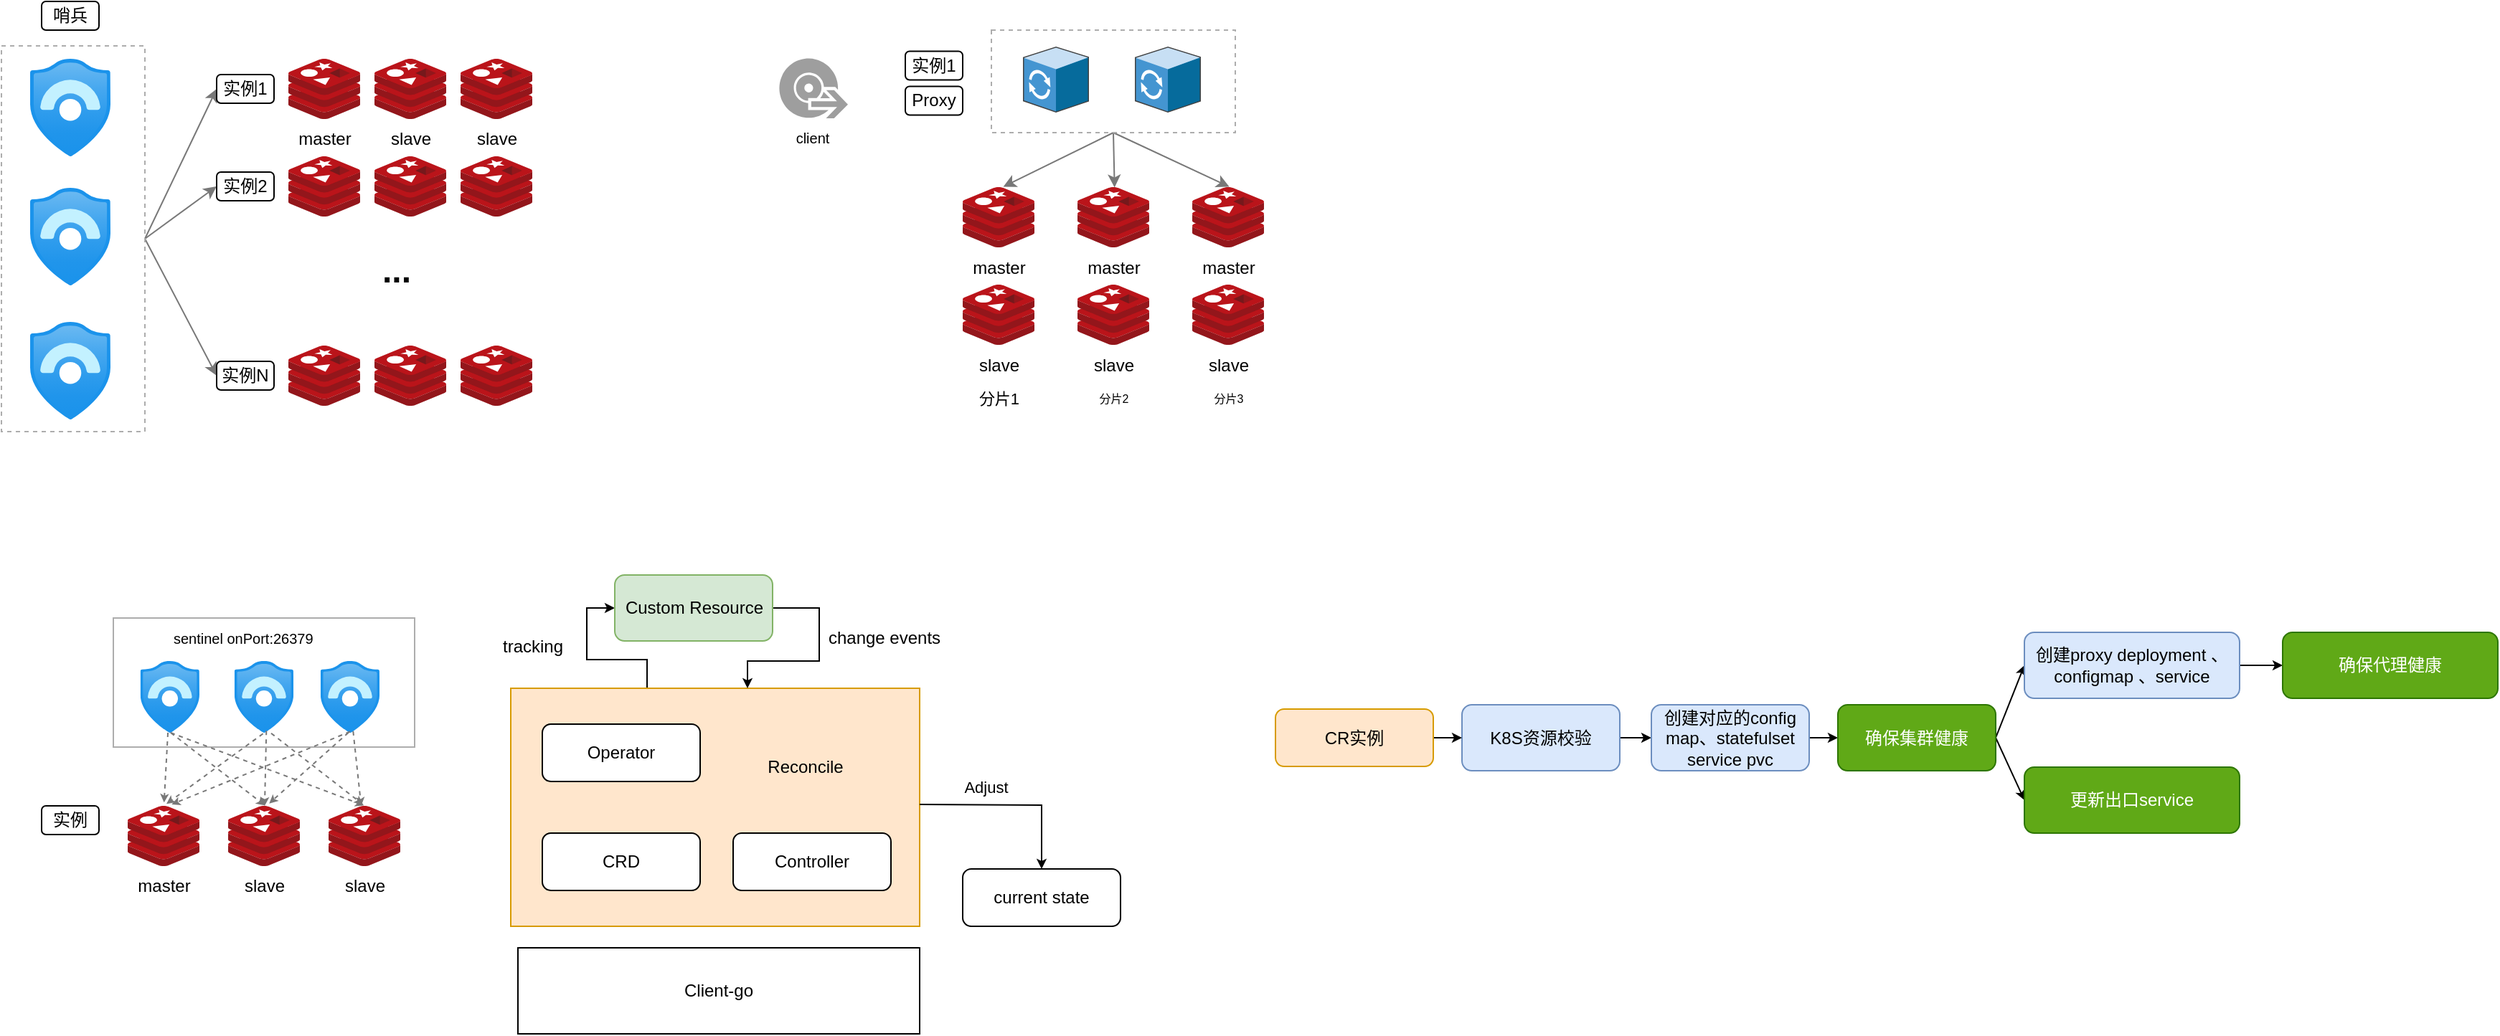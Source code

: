 <mxfile version="15.9.4" type="github">
  <diagram id="UypYDCY0DTO_qoeUGzVr" name="Page-1">
    <mxGraphModel dx="1185" dy="662" grid="1" gridSize="10" guides="1" tooltips="1" connect="1" arrows="1" fold="1" page="1" pageScale="1" pageWidth="2336" pageHeight="1654" math="0" shadow="0">
      <root>
        <mxCell id="0" />
        <mxCell id="1" parent="0" />
        <mxCell id="SwYEhvY1zTtye4a5UMkW-8" style="edgeStyle=orthogonalEdgeStyle;rounded=0;orthogonalLoop=1;jettySize=auto;html=1;exitX=0.405;exitY=0.004;exitDx=0;exitDy=0;entryX=0;entryY=0.5;entryDx=0;entryDy=0;exitPerimeter=0;endSize=4;" edge="1" parent="1" source="SwYEhvY1zTtye4a5UMkW-6" target="SwYEhvY1zTtye4a5UMkW-2">
          <mxGeometry relative="1" as="geometry">
            <Array as="points">
              <mxPoint x="490" y="489" />
              <mxPoint x="448" y="489" />
              <mxPoint x="448" y="453" />
            </Array>
          </mxGeometry>
        </mxCell>
        <mxCell id="SwYEhvY1zTtye4a5UMkW-6" value="" style="rounded=0;whiteSpace=wrap;html=1;fillColor=#ffe6cc;strokeColor=#d79b00;" vertex="1" parent="1">
          <mxGeometry x="395" y="509" width="285" height="166" as="geometry" />
        </mxCell>
        <mxCell id="2Fcq3Pcda0Rbf09F9esO-19" style="rounded=0;orthogonalLoop=1;jettySize=auto;html=1;entryX=0;entryY=0.5;entryDx=0;entryDy=0;exitX=1;exitY=0.5;exitDx=0;exitDy=0;strokeColor=#787878;" parent="1" source="2Fcq3Pcda0Rbf09F9esO-18" target="2Fcq3Pcda0Rbf09F9esO-7" edge="1">
          <mxGeometry relative="1" as="geometry" />
        </mxCell>
        <mxCell id="2Fcq3Pcda0Rbf09F9esO-20" style="edgeStyle=none;rounded=0;orthogonalLoop=1;jettySize=auto;html=1;exitX=1;exitY=0.5;exitDx=0;exitDy=0;entryX=0;entryY=0.5;entryDx=0;entryDy=0;strokeColor=#787878;" parent="1" source="2Fcq3Pcda0Rbf09F9esO-18" target="2Fcq3Pcda0Rbf09F9esO-11" edge="1">
          <mxGeometry relative="1" as="geometry" />
        </mxCell>
        <mxCell id="2Fcq3Pcda0Rbf09F9esO-21" style="edgeStyle=none;rounded=0;orthogonalLoop=1;jettySize=auto;html=1;exitX=1;exitY=0.5;exitDx=0;exitDy=0;entryX=0;entryY=0.5;entryDx=0;entryDy=0;strokeColor=#787878;" parent="1" source="2Fcq3Pcda0Rbf09F9esO-18" target="2Fcq3Pcda0Rbf09F9esO-15" edge="1">
          <mxGeometry relative="1" as="geometry" />
        </mxCell>
        <mxCell id="2Fcq3Pcda0Rbf09F9esO-18" value="" style="rounded=0;whiteSpace=wrap;html=1;dashed=1;strokeColor=#ADADAD;fillColor=none;gradientColor=none;" parent="1" vertex="1">
          <mxGeometry x="40" y="61" width="100" height="269" as="geometry" />
        </mxCell>
        <mxCell id="2Fcq3Pcda0Rbf09F9esO-1" value="master" style="sketch=0;aspect=fixed;html=1;points=[];align=center;image;fontSize=12;image=img/lib/mscae/Cache_Redis_Product.svg;" parent="1" vertex="1">
          <mxGeometry x="240" y="70" width="50" height="42" as="geometry" />
        </mxCell>
        <mxCell id="2Fcq3Pcda0Rbf09F9esO-2" value="" style="aspect=fixed;html=1;points=[];align=center;image;fontSize=12;image=img/lib/azure2/security/Azure_Sentinel.svg;" parent="1" vertex="1">
          <mxGeometry x="60" y="70" width="56.0" height="68" as="geometry" />
        </mxCell>
        <mxCell id="2Fcq3Pcda0Rbf09F9esO-3" value="" style="aspect=fixed;html=1;points=[];align=center;image;fontSize=12;image=img/lib/azure2/security/Azure_Sentinel.svg;" parent="1" vertex="1">
          <mxGeometry x="60" y="160" width="56.0" height="68" as="geometry" />
        </mxCell>
        <mxCell id="2Fcq3Pcda0Rbf09F9esO-4" value="" style="aspect=fixed;html=1;points=[];align=center;image;fontSize=12;image=img/lib/azure2/security/Azure_Sentinel.svg;" parent="1" vertex="1">
          <mxGeometry x="60" y="253.5" width="56.0" height="68" as="geometry" />
        </mxCell>
        <mxCell id="2Fcq3Pcda0Rbf09F9esO-5" value="slave" style="sketch=0;aspect=fixed;html=1;points=[];align=center;image;fontSize=12;image=img/lib/mscae/Cache_Redis_Product.svg;" parent="1" vertex="1">
          <mxGeometry x="360" y="70" width="50" height="42" as="geometry" />
        </mxCell>
        <mxCell id="2Fcq3Pcda0Rbf09F9esO-6" value="slave" style="sketch=0;aspect=fixed;html=1;points=[];align=center;image;fontSize=12;image=img/lib/mscae/Cache_Redis_Product.svg;" parent="1" vertex="1">
          <mxGeometry x="300" y="70" width="50" height="42" as="geometry" />
        </mxCell>
        <mxCell id="2Fcq3Pcda0Rbf09F9esO-7" value="实例1" style="rounded=1;whiteSpace=wrap;html=1;" parent="1" vertex="1">
          <mxGeometry x="190" y="81" width="40" height="20" as="geometry" />
        </mxCell>
        <mxCell id="2Fcq3Pcda0Rbf09F9esO-8" value="" style="sketch=0;aspect=fixed;html=1;points=[];align=center;image;fontSize=12;image=img/lib/mscae/Cache_Redis_Product.svg;" parent="1" vertex="1">
          <mxGeometry x="240" y="138" width="50" height="42" as="geometry" />
        </mxCell>
        <mxCell id="2Fcq3Pcda0Rbf09F9esO-9" value="" style="sketch=0;aspect=fixed;html=1;points=[];align=center;image;fontSize=12;image=img/lib/mscae/Cache_Redis_Product.svg;" parent="1" vertex="1">
          <mxGeometry x="360" y="138" width="50" height="42" as="geometry" />
        </mxCell>
        <mxCell id="2Fcq3Pcda0Rbf09F9esO-10" value="" style="sketch=0;aspect=fixed;html=1;points=[];align=center;image;fontSize=12;image=img/lib/mscae/Cache_Redis_Product.svg;" parent="1" vertex="1">
          <mxGeometry x="300" y="138" width="50" height="42" as="geometry" />
        </mxCell>
        <mxCell id="2Fcq3Pcda0Rbf09F9esO-11" value="实例2" style="rounded=1;whiteSpace=wrap;html=1;" parent="1" vertex="1">
          <mxGeometry x="190" y="149" width="40" height="20" as="geometry" />
        </mxCell>
        <mxCell id="2Fcq3Pcda0Rbf09F9esO-12" value="" style="sketch=0;aspect=fixed;html=1;points=[];align=center;image;fontSize=12;image=img/lib/mscae/Cache_Redis_Product.svg;" parent="1" vertex="1">
          <mxGeometry x="240" y="270" width="50" height="42" as="geometry" />
        </mxCell>
        <mxCell id="2Fcq3Pcda0Rbf09F9esO-13" value="" style="sketch=0;aspect=fixed;html=1;points=[];align=center;image;fontSize=12;image=img/lib/mscae/Cache_Redis_Product.svg;" parent="1" vertex="1">
          <mxGeometry x="360" y="270" width="50" height="42" as="geometry" />
        </mxCell>
        <mxCell id="2Fcq3Pcda0Rbf09F9esO-14" value="" style="sketch=0;aspect=fixed;html=1;points=[];align=center;image;fontSize=12;image=img/lib/mscae/Cache_Redis_Product.svg;" parent="1" vertex="1">
          <mxGeometry x="300" y="270" width="50" height="42" as="geometry" />
        </mxCell>
        <mxCell id="2Fcq3Pcda0Rbf09F9esO-15" value="实例N" style="rounded=1;whiteSpace=wrap;html=1;" parent="1" vertex="1">
          <mxGeometry x="190" y="281" width="40" height="20" as="geometry" />
        </mxCell>
        <mxCell id="2Fcq3Pcda0Rbf09F9esO-16" value="&lt;h1&gt;&lt;b style=&quot;line-height: 2.2&quot;&gt;...&lt;/b&gt;&lt;/h1&gt;" style="text;html=1;resizable=0;autosize=1;align=center;verticalAlign=middle;points=[];fillColor=none;strokeColor=none;rounded=0;" parent="1" vertex="1">
          <mxGeometry x="295" y="173" width="40" height="90" as="geometry" />
        </mxCell>
        <mxCell id="2Fcq3Pcda0Rbf09F9esO-17" value="哨兵" style="rounded=1;whiteSpace=wrap;html=1;" parent="1" vertex="1">
          <mxGeometry x="68" y="30" width="40" height="20" as="geometry" />
        </mxCell>
        <mxCell id="2Fcq3Pcda0Rbf09F9esO-63" style="edgeStyle=none;rounded=0;orthogonalLoop=1;jettySize=auto;html=1;exitX=0.5;exitY=1;exitDx=0;exitDy=0;entryX=0.565;entryY=-0.006;entryDx=0;entryDy=0;entryPerimeter=0;fontSize=8;strokeColor=#787878;" parent="1" source="2Fcq3Pcda0Rbf09F9esO-25" target="2Fcq3Pcda0Rbf09F9esO-26" edge="1">
          <mxGeometry relative="1" as="geometry" />
        </mxCell>
        <mxCell id="2Fcq3Pcda0Rbf09F9esO-64" style="edgeStyle=none;rounded=0;orthogonalLoop=1;jettySize=auto;html=1;exitX=0.5;exitY=1;exitDx=0;exitDy=0;entryX=0.517;entryY=0.006;entryDx=0;entryDy=0;entryPerimeter=0;fontSize=8;strokeColor=#787878;" parent="1" source="2Fcq3Pcda0Rbf09F9esO-25" target="2Fcq3Pcda0Rbf09F9esO-56" edge="1">
          <mxGeometry relative="1" as="geometry" />
        </mxCell>
        <mxCell id="2Fcq3Pcda0Rbf09F9esO-65" style="edgeStyle=none;rounded=0;orthogonalLoop=1;jettySize=auto;html=1;exitX=0.5;exitY=1;exitDx=0;exitDy=0;entryX=0.517;entryY=-0.006;entryDx=0;entryDy=0;entryPerimeter=0;fontSize=8;strokeColor=#787878;" parent="1" source="2Fcq3Pcda0Rbf09F9esO-25" target="2Fcq3Pcda0Rbf09F9esO-59" edge="1">
          <mxGeometry relative="1" as="geometry" />
        </mxCell>
        <mxCell id="2Fcq3Pcda0Rbf09F9esO-25" value="" style="rounded=0;whiteSpace=wrap;html=1;dashed=1;strokeColor=#ADADAD;fillColor=none;gradientColor=none;" parent="1" vertex="1">
          <mxGeometry x="730" y="50" width="170" height="71.5" as="geometry" />
        </mxCell>
        <mxCell id="2Fcq3Pcda0Rbf09F9esO-26" value="master" style="sketch=0;aspect=fixed;html=1;points=[];align=center;image;fontSize=12;image=img/lib/mscae/Cache_Redis_Product.svg;" parent="1" vertex="1">
          <mxGeometry x="710" y="159.5" width="50" height="42" as="geometry" />
        </mxCell>
        <mxCell id="2Fcq3Pcda0Rbf09F9esO-31" value="slave" style="sketch=0;aspect=fixed;html=1;points=[];align=center;image;fontSize=12;image=img/lib/mscae/Cache_Redis_Product.svg;" parent="1" vertex="1">
          <mxGeometry x="710" y="227.5" width="50" height="42" as="geometry" />
        </mxCell>
        <mxCell id="2Fcq3Pcda0Rbf09F9esO-32" value="实例1" style="rounded=1;whiteSpace=wrap;html=1;" parent="1" vertex="1">
          <mxGeometry x="670" y="64.75" width="40" height="20" as="geometry" />
        </mxCell>
        <mxCell id="2Fcq3Pcda0Rbf09F9esO-42" value="Proxy" style="rounded=1;whiteSpace=wrap;html=1;" parent="1" vertex="1">
          <mxGeometry x="670" y="89.25" width="40" height="20" as="geometry" />
        </mxCell>
        <mxCell id="2Fcq3Pcda0Rbf09F9esO-44" value="" style="shadow=0;dashed=0;html=1;labelPosition=center;verticalLabelPosition=bottom;verticalAlign=top;align=center;outlineConnect=0;shape=mxgraph.veeam.3d.proxy;strokeColor=#ADADAD;fillColor=none;gradientColor=none;" parent="1" vertex="1">
          <mxGeometry x="752" y="61.5" width="46" height="46" as="geometry" />
        </mxCell>
        <mxCell id="2Fcq3Pcda0Rbf09F9esO-46" value="" style="shadow=0;dashed=0;html=1;labelPosition=center;verticalLabelPosition=bottom;verticalAlign=top;align=center;outlineConnect=0;shape=mxgraph.veeam.3d.proxy;strokeColor=#ADADAD;fillColor=none;gradientColor=none;" parent="1" vertex="1">
          <mxGeometry x="830" y="61.5" width="46" height="46" as="geometry" />
        </mxCell>
        <mxCell id="2Fcq3Pcda0Rbf09F9esO-55" value="分片1" style="rounded=1;fontSize=11;fillColor=none;strokeColor=none;html=1;" parent="1" vertex="1">
          <mxGeometry x="700" y="291.5" width="70" height="30" as="geometry" />
        </mxCell>
        <mxCell id="2Fcq3Pcda0Rbf09F9esO-56" value="master" style="sketch=0;aspect=fixed;html=1;points=[];align=center;image;fontSize=12;image=img/lib/mscae/Cache_Redis_Product.svg;" parent="1" vertex="1">
          <mxGeometry x="790" y="159.5" width="50" height="42" as="geometry" />
        </mxCell>
        <mxCell id="2Fcq3Pcda0Rbf09F9esO-57" value="slave" style="sketch=0;aspect=fixed;html=1;points=[];align=center;image;fontSize=12;image=img/lib/mscae/Cache_Redis_Product.svg;" parent="1" vertex="1">
          <mxGeometry x="790" y="227.5" width="50" height="42" as="geometry" />
        </mxCell>
        <mxCell id="2Fcq3Pcda0Rbf09F9esO-58" value="分片2" style="rounded=1;fontSize=8;fillColor=none;strokeColor=none;html=1;" parent="1" vertex="1">
          <mxGeometry x="780" y="291.5" width="70" height="30" as="geometry" />
        </mxCell>
        <mxCell id="2Fcq3Pcda0Rbf09F9esO-59" value="master" style="sketch=0;aspect=fixed;html=1;points=[];align=center;image;fontSize=12;image=img/lib/mscae/Cache_Redis_Product.svg;" parent="1" vertex="1">
          <mxGeometry x="870" y="159.5" width="50" height="42" as="geometry" />
        </mxCell>
        <mxCell id="2Fcq3Pcda0Rbf09F9esO-60" value="slave" style="sketch=0;aspect=fixed;html=1;points=[];align=center;image;fontSize=12;image=img/lib/mscae/Cache_Redis_Product.svg;" parent="1" vertex="1">
          <mxGeometry x="870" y="227.5" width="50" height="42" as="geometry" />
        </mxCell>
        <mxCell id="2Fcq3Pcda0Rbf09F9esO-61" value="分片3" style="rounded=1;fontSize=8;fillColor=none;strokeColor=none;html=1;" parent="1" vertex="1">
          <mxGeometry x="860" y="291.5" width="70" height="30" as="geometry" />
        </mxCell>
        <mxCell id="2Fcq3Pcda0Rbf09F9esO-94" value="" style="rounded=0;whiteSpace=wrap;html=1;strokeColor=#ADADAD;fillColor=none;gradientColor=none;" parent="1" vertex="1">
          <mxGeometry x="118" y="460" width="210" height="90" as="geometry" />
        </mxCell>
        <mxCell id="2Fcq3Pcda0Rbf09F9esO-95" value="master" style="sketch=0;aspect=fixed;html=1;points=[];align=center;image;fontSize=12;image=img/lib/mscae/Cache_Redis_Product.svg;" parent="1" vertex="1">
          <mxGeometry x="128" y="591" width="50" height="42" as="geometry" />
        </mxCell>
        <mxCell id="2Fcq3Pcda0Rbf09F9esO-98" value="" style="aspect=fixed;html=1;points=[];align=center;image;fontSize=12;image=img/lib/azure2/security/Azure_Sentinel.svg;" parent="1" vertex="1">
          <mxGeometry x="262.41" y="490" width="41.18" height="50" as="geometry" />
        </mxCell>
        <mxCell id="2Fcq3Pcda0Rbf09F9esO-99" value="slave" style="sketch=0;aspect=fixed;html=1;points=[];align=center;image;fontSize=12;image=img/lib/mscae/Cache_Redis_Product.svg;" parent="1" vertex="1">
          <mxGeometry x="268" y="591" width="50" height="42" as="geometry" />
        </mxCell>
        <mxCell id="2Fcq3Pcda0Rbf09F9esO-100" value="slave" style="sketch=0;aspect=fixed;html=1;points=[];align=center;image;fontSize=12;image=img/lib/mscae/Cache_Redis_Product.svg;" parent="1" vertex="1">
          <mxGeometry x="198" y="591" width="50" height="42" as="geometry" />
        </mxCell>
        <mxCell id="2Fcq3Pcda0Rbf09F9esO-101" value="实例" style="rounded=1;whiteSpace=wrap;html=1;" parent="1" vertex="1">
          <mxGeometry x="68" y="591" width="40" height="20" as="geometry" />
        </mxCell>
        <mxCell id="2Fcq3Pcda0Rbf09F9esO-111" value="sentinel onPort:26379" style="rounded=1;whiteSpace=wrap;strokeColor=none;fillColor=none;align=left;fontSize=10;" parent="1" vertex="1">
          <mxGeometry x="158" y="464" width="130" height="20" as="geometry" />
        </mxCell>
        <mxCell id="2Fcq3Pcda0Rbf09F9esO-117" style="edgeStyle=none;rounded=0;orthogonalLoop=1;jettySize=auto;html=1;entryX=0.507;entryY=-0.056;entryDx=0;entryDy=0;entryPerimeter=0;dashed=1;fontSize=10;strokeColor=#787878;endSize=3;" parent="1" source="2Fcq3Pcda0Rbf09F9esO-112" target="2Fcq3Pcda0Rbf09F9esO-95" edge="1">
          <mxGeometry relative="1" as="geometry" />
        </mxCell>
        <mxCell id="2Fcq3Pcda0Rbf09F9esO-112" value="" style="aspect=fixed;html=1;points=[];align=center;image;fontSize=12;image=img/lib/azure2/security/Azure_Sentinel.svg;" parent="1" vertex="1">
          <mxGeometry x="136.82" y="490" width="41.18" height="50" as="geometry" />
        </mxCell>
        <mxCell id="2Fcq3Pcda0Rbf09F9esO-113" value="" style="aspect=fixed;html=1;points=[];align=center;image;fontSize=12;image=img/lib/azure2/security/Azure_Sentinel.svg;" parent="1" vertex="1">
          <mxGeometry x="202.41" y="490" width="41.18" height="50" as="geometry" />
        </mxCell>
        <mxCell id="2Fcq3Pcda0Rbf09F9esO-118" style="edgeStyle=none;rounded=0;orthogonalLoop=1;jettySize=auto;html=1;entryX=0.513;entryY=-0.008;entryDx=0;entryDy=0;entryPerimeter=0;dashed=1;fontSize=10;strokeColor=#787878;endSize=3;" parent="1" target="2Fcq3Pcda0Rbf09F9esO-100" edge="1">
          <mxGeometry relative="1" as="geometry">
            <mxPoint x="158" y="540" as="sourcePoint" />
            <mxPoint x="173.35" y="587.648" as="targetPoint" />
          </mxGeometry>
        </mxCell>
        <mxCell id="2Fcq3Pcda0Rbf09F9esO-119" style="edgeStyle=none;rounded=0;orthogonalLoop=1;jettySize=auto;html=1;entryX=0.493;entryY=-0.008;entryDx=0;entryDy=0;entryPerimeter=0;dashed=1;fontSize=10;strokeColor=#787878;endSize=3;" parent="1" target="2Fcq3Pcda0Rbf09F9esO-99" edge="1">
          <mxGeometry relative="1" as="geometry">
            <mxPoint x="158" y="540" as="sourcePoint" />
            <mxPoint x="183.35" y="597.648" as="targetPoint" />
          </mxGeometry>
        </mxCell>
        <mxCell id="2Fcq3Pcda0Rbf09F9esO-120" style="edgeStyle=none;rounded=0;orthogonalLoop=1;jettySize=auto;html=1;entryX=0.54;entryY=-0.032;entryDx=0;entryDy=0;entryPerimeter=0;dashed=1;fontSize=10;strokeColor=#787878;endSize=3;exitX=0.484;exitY=1.013;exitDx=0;exitDy=0;exitPerimeter=0;" parent="1" source="2Fcq3Pcda0Rbf09F9esO-113" target="2Fcq3Pcda0Rbf09F9esO-95" edge="1">
          <mxGeometry relative="1" as="geometry">
            <mxPoint x="189.78" y="570" as="sourcePoint" />
            <mxPoint x="193.35" y="607.648" as="targetPoint" />
          </mxGeometry>
        </mxCell>
        <mxCell id="2Fcq3Pcda0Rbf09F9esO-121" style="edgeStyle=none;rounded=0;orthogonalLoop=1;jettySize=auto;html=1;dashed=1;fontSize=10;strokeColor=#787878;endSize=3;exitX=0.54;exitY=0.973;exitDx=0;exitDy=0;exitPerimeter=0;" parent="1" source="2Fcq3Pcda0Rbf09F9esO-113" target="2Fcq3Pcda0Rbf09F9esO-100" edge="1">
          <mxGeometry relative="1" as="geometry">
            <mxPoint x="199.78" y="580" as="sourcePoint" />
            <mxPoint x="203.35" y="617.648" as="targetPoint" />
          </mxGeometry>
        </mxCell>
        <mxCell id="2Fcq3Pcda0Rbf09F9esO-122" style="edgeStyle=none;rounded=0;orthogonalLoop=1;jettySize=auto;html=1;entryX=0.48;entryY=-0.024;entryDx=0;entryDy=0;entryPerimeter=0;dashed=1;fontSize=10;strokeColor=#787878;endSize=3;exitX=0.621;exitY=1.007;exitDx=0;exitDy=0;exitPerimeter=0;" parent="1" source="2Fcq3Pcda0Rbf09F9esO-113" target="2Fcq3Pcda0Rbf09F9esO-99" edge="1">
          <mxGeometry relative="1" as="geometry">
            <mxPoint x="209.78" y="590" as="sourcePoint" />
            <mxPoint x="213.35" y="627.648" as="targetPoint" />
          </mxGeometry>
        </mxCell>
        <mxCell id="2Fcq3Pcda0Rbf09F9esO-123" style="edgeStyle=none;rounded=0;orthogonalLoop=1;jettySize=auto;html=1;entryX=0.613;entryY=-0.024;entryDx=0;entryDy=0;entryPerimeter=0;dashed=1;fontSize=10;strokeColor=#787878;endSize=3;exitX=0.501;exitY=0.985;exitDx=0;exitDy=0;exitPerimeter=0;" parent="1" source="2Fcq3Pcda0Rbf09F9esO-98" target="2Fcq3Pcda0Rbf09F9esO-95" edge="1">
          <mxGeometry relative="1" as="geometry">
            <mxPoint x="219.78" y="600" as="sourcePoint" />
            <mxPoint x="223.35" y="637.648" as="targetPoint" />
          </mxGeometry>
        </mxCell>
        <mxCell id="2Fcq3Pcda0Rbf09F9esO-124" style="edgeStyle=none;rounded=0;orthogonalLoop=1;jettySize=auto;html=1;entryX=0.573;entryY=-0.04;entryDx=0;entryDy=0;entryPerimeter=0;dashed=1;fontSize=10;strokeColor=#787878;endSize=3;exitX=0.473;exitY=0.998;exitDx=0;exitDy=0;exitPerimeter=0;" parent="1" source="2Fcq3Pcda0Rbf09F9esO-98" target="2Fcq3Pcda0Rbf09F9esO-100" edge="1">
          <mxGeometry relative="1" as="geometry">
            <mxPoint x="229.78" y="610" as="sourcePoint" />
            <mxPoint x="233.35" y="647.648" as="targetPoint" />
          </mxGeometry>
        </mxCell>
        <mxCell id="2Fcq3Pcda0Rbf09F9esO-125" style="edgeStyle=none;rounded=0;orthogonalLoop=1;jettySize=auto;html=1;dashed=1;fontSize=10;strokeColor=#787878;endSize=3;exitX=0.552;exitY=0.979;exitDx=0;exitDy=0;exitPerimeter=0;" parent="1" source="2Fcq3Pcda0Rbf09F9esO-98" target="2Fcq3Pcda0Rbf09F9esO-99" edge="1">
          <mxGeometry relative="1" as="geometry">
            <mxPoint x="239.78" y="620" as="sourcePoint" />
            <mxPoint x="243.35" y="657.648" as="targetPoint" />
          </mxGeometry>
        </mxCell>
        <mxCell id="2Fcq3Pcda0Rbf09F9esO-126" value="client" style="sketch=0;pointerEvents=1;shadow=0;dashed=0;html=1;strokeColor=none;labelPosition=center;verticalLabelPosition=bottom;verticalAlign=top;align=center;fillColor=#9E9E9E;shape=mxgraph.mscae.intune.client_software;fontSize=10;" parent="1" vertex="1">
          <mxGeometry x="580" y="68" width="50" height="45" as="geometry" />
        </mxCell>
        <mxCell id="SwYEhvY1zTtye4a5UMkW-9" style="edgeStyle=orthogonalEdgeStyle;rounded=0;orthogonalLoop=1;jettySize=auto;html=1;exitX=1;exitY=0.5;exitDx=0;exitDy=0;endSize=4;" edge="1" parent="1" source="SwYEhvY1zTtye4a5UMkW-2">
          <mxGeometry relative="1" as="geometry">
            <mxPoint x="560" y="509" as="targetPoint" />
            <Array as="points">
              <mxPoint x="610" y="453" />
              <mxPoint x="610" y="490" />
              <mxPoint x="560" y="490" />
            </Array>
          </mxGeometry>
        </mxCell>
        <mxCell id="SwYEhvY1zTtye4a5UMkW-2" value="Custom Resource" style="rounded=1;whiteSpace=wrap;html=1;fillColor=#d5e8d4;strokeColor=#82b366;" vertex="1" parent="1">
          <mxGeometry x="467.5" y="430" width="110" height="46" as="geometry" />
        </mxCell>
        <mxCell id="SwYEhvY1zTtye4a5UMkW-3" value="Operator" style="rounded=1;whiteSpace=wrap;html=1;" vertex="1" parent="1">
          <mxGeometry x="417" y="534" width="110" height="40" as="geometry" />
        </mxCell>
        <mxCell id="SwYEhvY1zTtye4a5UMkW-4" value="CRD" style="rounded=1;whiteSpace=wrap;html=1;" vertex="1" parent="1">
          <mxGeometry x="417" y="610" width="110" height="40" as="geometry" />
        </mxCell>
        <mxCell id="SwYEhvY1zTtye4a5UMkW-5" value="Controller" style="rounded=1;whiteSpace=wrap;html=1;" vertex="1" parent="1">
          <mxGeometry x="550" y="610" width="110" height="40" as="geometry" />
        </mxCell>
        <mxCell id="SwYEhvY1zTtye4a5UMkW-7" value="Client-go" style="rounded=0;whiteSpace=wrap;html=1;" vertex="1" parent="1">
          <mxGeometry x="400" y="690" width="280" height="60" as="geometry" />
        </mxCell>
        <mxCell id="SwYEhvY1zTtye4a5UMkW-10" value="tracking" style="text;html=1;resizable=0;autosize=1;align=center;verticalAlign=middle;points=[];fillColor=none;strokeColor=none;rounded=0;" vertex="1" parent="1">
          <mxGeometry x="380" y="470" width="60" height="20" as="geometry" />
        </mxCell>
        <mxCell id="SwYEhvY1zTtye4a5UMkW-11" value="change events" style="text;html=1;resizable=0;autosize=1;align=center;verticalAlign=middle;points=[];fillColor=none;strokeColor=none;rounded=0;" vertex="1" parent="1">
          <mxGeometry x="610" y="464" width="90" height="20" as="geometry" />
        </mxCell>
        <mxCell id="SwYEhvY1zTtye4a5UMkW-12" value="" style="shape=image;html=1;verticalAlign=top;verticalLabelPosition=bottom;labelBackgroundColor=#ffffff;imageAspect=0;aspect=fixed;image=https://cdn0.iconfinder.com/data/icons/faticons-2/29/refresh27-128.png;strokeWidth=2;" vertex="1" parent="1">
          <mxGeometry x="590" y="534" width="19" height="19" as="geometry" />
        </mxCell>
        <mxCell id="SwYEhvY1zTtye4a5UMkW-16" style="edgeStyle=orthogonalEdgeStyle;rounded=0;orthogonalLoop=1;jettySize=auto;html=1;endSize=4;entryX=0.5;entryY=0;entryDx=0;entryDy=0;" edge="1" parent="1" target="SwYEhvY1zTtye4a5UMkW-17">
          <mxGeometry relative="1" as="geometry">
            <mxPoint x="760" y="630" as="targetPoint" />
            <mxPoint x="680" y="590" as="sourcePoint" />
          </mxGeometry>
        </mxCell>
        <mxCell id="SwYEhvY1zTtye4a5UMkW-19" value="Adjust" style="edgeLabel;html=1;align=center;verticalAlign=middle;resizable=0;points=[];" vertex="1" connectable="0" parent="SwYEhvY1zTtye4a5UMkW-16">
          <mxGeometry x="-0.146" y="1" relative="1" as="geometry">
            <mxPoint x="-10" y="-12" as="offset" />
          </mxGeometry>
        </mxCell>
        <mxCell id="SwYEhvY1zTtye4a5UMkW-15" value="Reconcile" style="text;html=1;resizable=0;autosize=1;align=center;verticalAlign=middle;points=[];fillColor=none;strokeColor=none;rounded=0;labelBackgroundColor=none;" vertex="1" parent="1">
          <mxGeometry x="564.5" y="554" width="70" height="20" as="geometry" />
        </mxCell>
        <mxCell id="SwYEhvY1zTtye4a5UMkW-17" value="current state" style="rounded=1;whiteSpace=wrap;html=1;" vertex="1" parent="1">
          <mxGeometry x="710" y="635" width="110" height="40" as="geometry" />
        </mxCell>
        <mxCell id="SwYEhvY1zTtye4a5UMkW-41" style="edgeStyle=orthogonalEdgeStyle;rounded=0;orthogonalLoop=1;jettySize=auto;html=1;exitX=1;exitY=0.5;exitDx=0;exitDy=0;entryX=0;entryY=0.5;entryDx=0;entryDy=0;endSize=4;" edge="1" parent="1" source="SwYEhvY1zTtye4a5UMkW-23" target="SwYEhvY1zTtye4a5UMkW-35">
          <mxGeometry relative="1" as="geometry" />
        </mxCell>
        <mxCell id="SwYEhvY1zTtye4a5UMkW-23" value="K8S资源校验" style="rounded=1;whiteSpace=wrap;html=1;fillColor=#dae8fc;strokeColor=#6c8ebf;" vertex="1" parent="1">
          <mxGeometry x="1058" y="520.5" width="110" height="46" as="geometry" />
        </mxCell>
        <mxCell id="SwYEhvY1zTtye4a5UMkW-40" style="edgeStyle=orthogonalEdgeStyle;rounded=0;orthogonalLoop=1;jettySize=auto;html=1;exitX=1;exitY=0.5;exitDx=0;exitDy=0;entryX=0;entryY=0.5;entryDx=0;entryDy=0;endSize=4;" edge="1" parent="1" source="SwYEhvY1zTtye4a5UMkW-24" target="SwYEhvY1zTtye4a5UMkW-23">
          <mxGeometry relative="1" as="geometry" />
        </mxCell>
        <mxCell id="SwYEhvY1zTtye4a5UMkW-24" value="CR实例" style="rounded=1;whiteSpace=wrap;html=1;fillColor=#ffe6cc;strokeColor=#d79b00;" vertex="1" parent="1">
          <mxGeometry x="928" y="523.5" width="110" height="40" as="geometry" />
        </mxCell>
        <mxCell id="SwYEhvY1zTtye4a5UMkW-47" style="edgeStyle=none;rounded=0;orthogonalLoop=1;jettySize=auto;html=1;exitX=1;exitY=0.5;exitDx=0;exitDy=0;endSize=4;" edge="1" parent="1" source="SwYEhvY1zTtye4a5UMkW-35" target="SwYEhvY1zTtye4a5UMkW-36">
          <mxGeometry relative="1" as="geometry" />
        </mxCell>
        <mxCell id="SwYEhvY1zTtye4a5UMkW-35" value="创建对应的config map、statefulset service pvc" style="rounded=1;whiteSpace=wrap;html=1;fillColor=#dae8fc;strokeColor=#6c8ebf;" vertex="1" parent="1">
          <mxGeometry x="1190" y="520.5" width="110" height="46" as="geometry" />
        </mxCell>
        <mxCell id="SwYEhvY1zTtye4a5UMkW-44" style="edgeStyle=none;rounded=0;orthogonalLoop=1;jettySize=auto;html=1;exitX=1;exitY=0.5;exitDx=0;exitDy=0;entryX=0;entryY=0.5;entryDx=0;entryDy=0;endSize=4;" edge="1" parent="1" source="SwYEhvY1zTtye4a5UMkW-36" target="SwYEhvY1zTtye4a5UMkW-37">
          <mxGeometry relative="1" as="geometry" />
        </mxCell>
        <mxCell id="SwYEhvY1zTtye4a5UMkW-45" style="edgeStyle=none;rounded=0;orthogonalLoop=1;jettySize=auto;html=1;exitX=1;exitY=0.5;exitDx=0;exitDy=0;entryX=0;entryY=0.5;entryDx=0;entryDy=0;endSize=4;" edge="1" parent="1" source="SwYEhvY1zTtye4a5UMkW-36" target="SwYEhvY1zTtye4a5UMkW-38">
          <mxGeometry relative="1" as="geometry" />
        </mxCell>
        <mxCell id="SwYEhvY1zTtye4a5UMkW-36" value="确保集群健康" style="rounded=1;whiteSpace=wrap;html=1;fillColor=#60a917;strokeColor=#2D7600;fontColor=#ffffff;" vertex="1" parent="1">
          <mxGeometry x="1320" y="520.5" width="110" height="46" as="geometry" />
        </mxCell>
        <mxCell id="SwYEhvY1zTtye4a5UMkW-46" style="edgeStyle=none;rounded=0;orthogonalLoop=1;jettySize=auto;html=1;exitX=1;exitY=0.5;exitDx=0;exitDy=0;entryX=0;entryY=0.5;entryDx=0;entryDy=0;endSize=4;" edge="1" parent="1" source="SwYEhvY1zTtye4a5UMkW-37" target="SwYEhvY1zTtye4a5UMkW-39">
          <mxGeometry relative="1" as="geometry" />
        </mxCell>
        <mxCell id="SwYEhvY1zTtye4a5UMkW-37" value="创建proxy deployment 、configmap 、service" style="rounded=1;whiteSpace=wrap;html=1;fillColor=#dae8fc;strokeColor=#6c8ebf;" vertex="1" parent="1">
          <mxGeometry x="1450" y="470" width="150" height="46" as="geometry" />
        </mxCell>
        <mxCell id="SwYEhvY1zTtye4a5UMkW-38" value="更新出口service" style="rounded=1;whiteSpace=wrap;html=1;fillColor=#60a917;strokeColor=#2D7600;fontColor=#ffffff;" vertex="1" parent="1">
          <mxGeometry x="1450" y="564" width="150" height="46" as="geometry" />
        </mxCell>
        <mxCell id="SwYEhvY1zTtye4a5UMkW-39" value="确保代理健康" style="rounded=1;whiteSpace=wrap;html=1;fillColor=#60a917;strokeColor=#2D7600;fontColor=#ffffff;" vertex="1" parent="1">
          <mxGeometry x="1630" y="470" width="150" height="46" as="geometry" />
        </mxCell>
      </root>
    </mxGraphModel>
  </diagram>
</mxfile>
